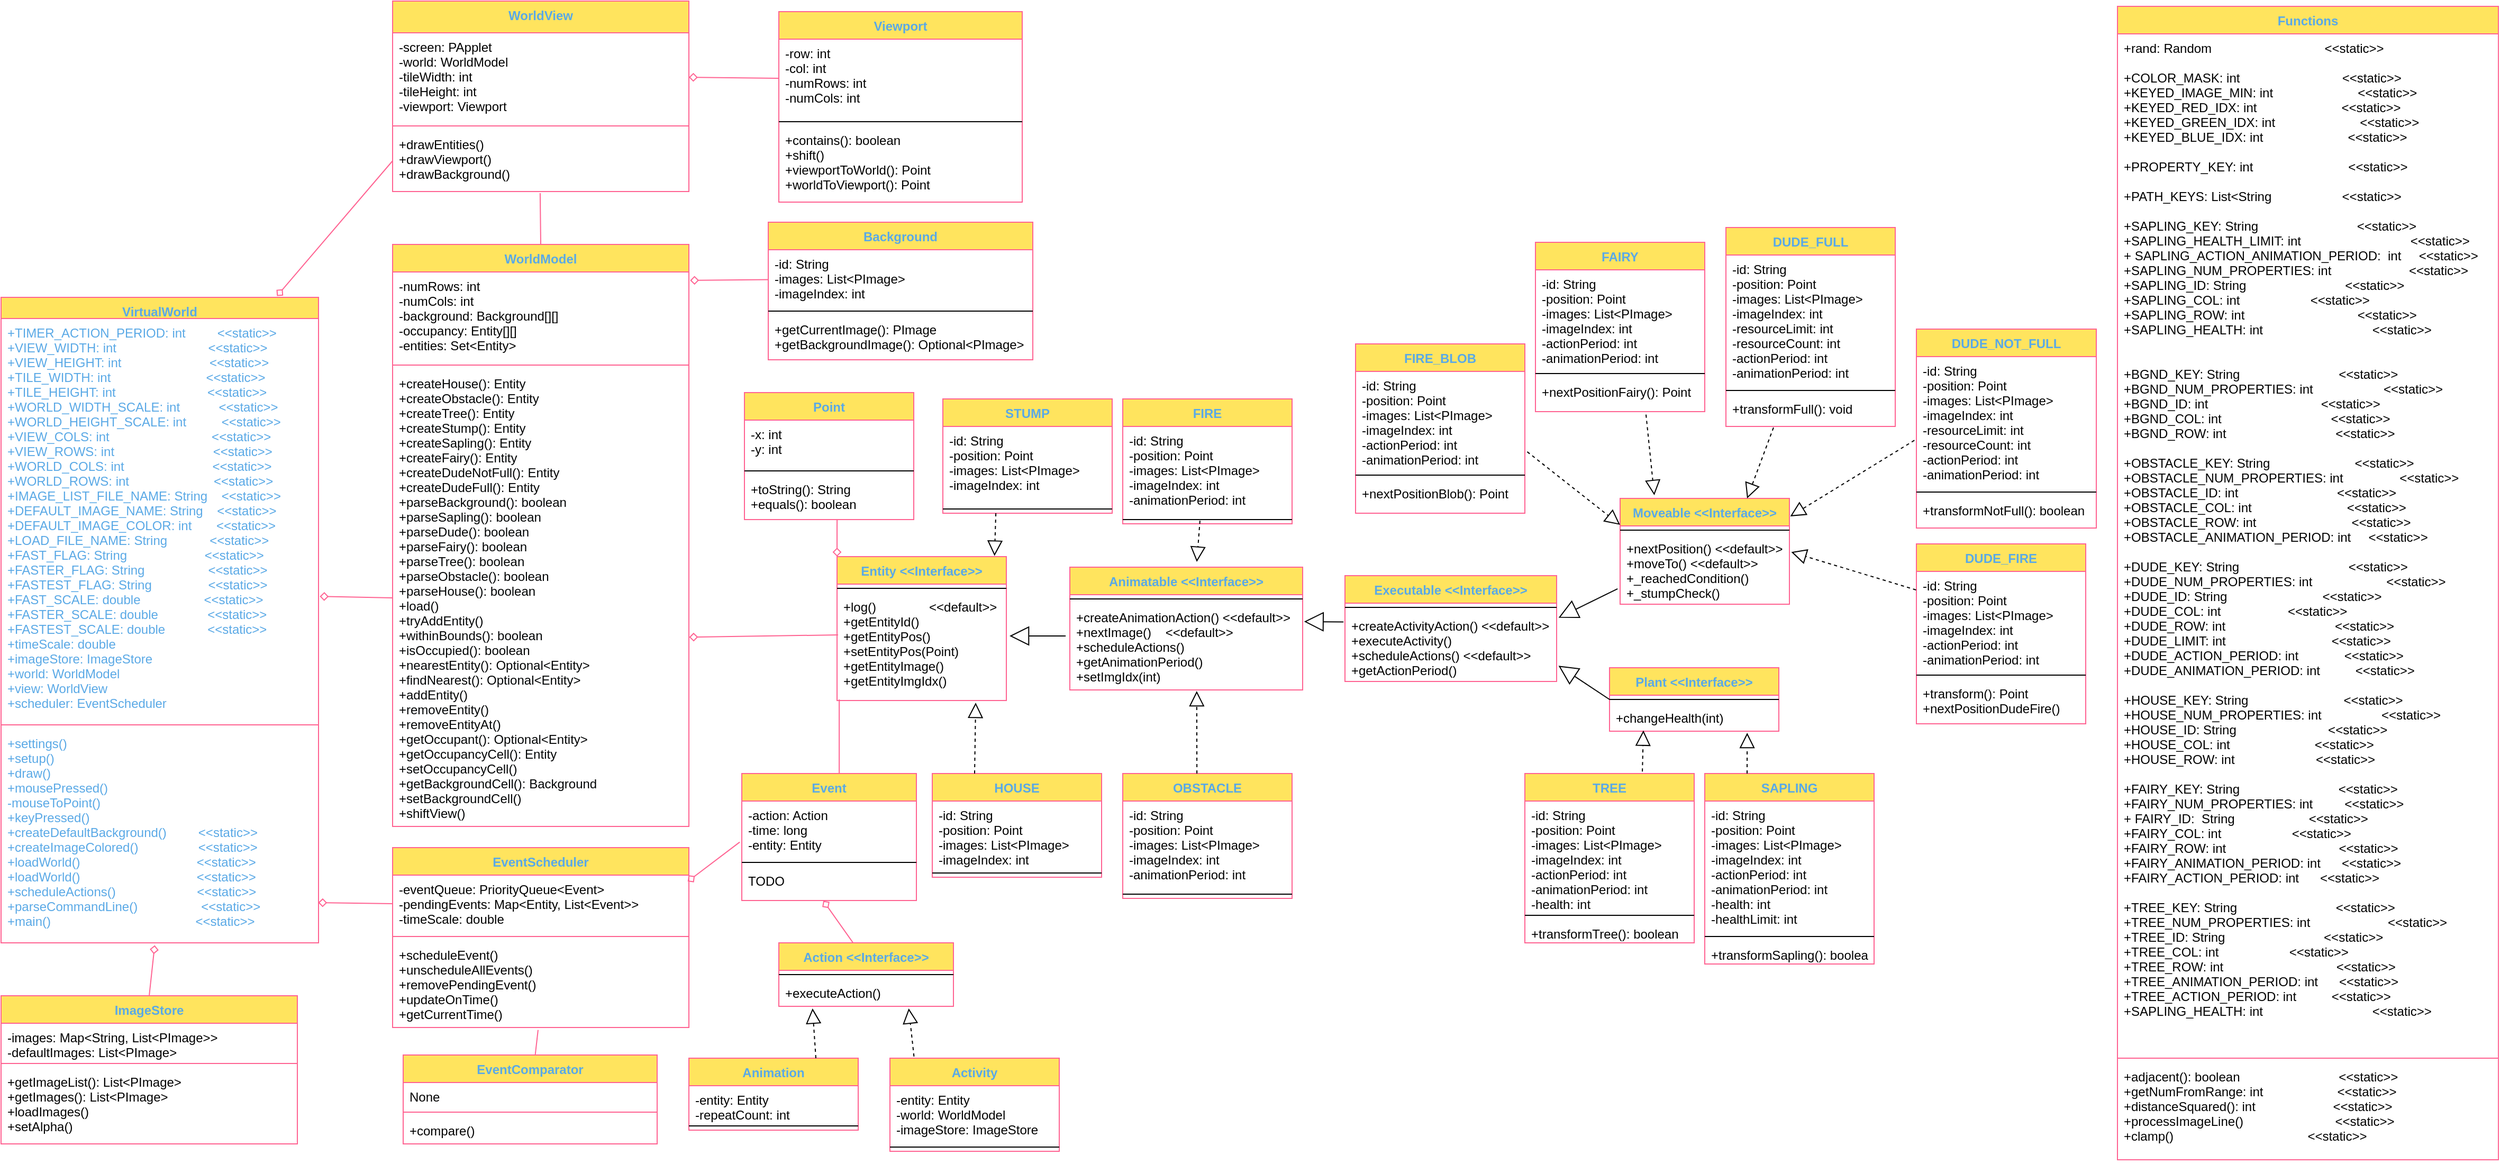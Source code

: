 <mxfile version="20.6.0" type="device"><diagram id="Yo6Zvny2ZRX3JAPKxXua" name="Page 2"><mxGraphModel dx="1494" dy="813" grid="1" gridSize="10" guides="1" tooltips="1" connect="1" arrows="1" fold="1" page="1" pageScale="1" pageWidth="850" pageHeight="1100" math="0" shadow="0"><root><mxCell id="0"/><mxCell id="1" parent="0"/><mxCell id="8I9pphBKhg92I5GMk5e_-31" value="" style="graphMlID=e0;endArrow=none;strokeColor=#FF6392;strokeWidth=1.0;startArrow=diamond;startFill=0;endFill=1;fontColor=#5AA9E6;entryX=0;entryY=0.5;entryDx=0;entryDy=0;exitX=1.004;exitY=0.691;exitDx=0;exitDy=0;exitPerimeter=0;" parent="1" source="8I9pphBKhg92I5GMk5e_-51" target="8I9pphBKhg92I5GMk5e_-57" edge="1"><mxGeometry relative="1" as="geometry"/></mxCell><mxCell id="8I9pphBKhg92I5GMk5e_-32" value="" style="graphMlID=e1;endArrow=none;strokeColor=#FF6392;strokeWidth=1.0;startArrow=diamond;startFill=0;endFill=1;exitX=0.869;exitY=-0.002;exitDx=0;exitDy=0;fontColor=#5AA9E6;entryX=0;entryY=0.5;entryDx=0;entryDy=0;exitPerimeter=0;" parent="1" source="8I9pphBKhg92I5GMk5e_-50" target="8I9pphBKhg92I5GMk5e_-63" edge="1"><mxGeometry relative="1" as="geometry"/></mxCell><mxCell id="8I9pphBKhg92I5GMk5e_-33" value="" style="graphMlID=e2;endArrow=none;strokeColor=#FF6392;strokeWidth=1.0;startArrow=diamond;startFill=0;endFill=1;fontColor=#5AA9E6;exitX=1;exitY=0.5;exitDx=0;exitDy=0;entryX=0;entryY=0.5;entryDx=0;entryDy=0;" parent="1" source="8I9pphBKhg92I5GMk5e_-61" target="8I9pphBKhg92I5GMk5e_-90" edge="1"><mxGeometry relative="1" as="geometry"><mxPoint x="648" y="240" as="sourcePoint"/><mxPoint x="800" y="440" as="targetPoint"/></mxGeometry></mxCell><mxCell id="8I9pphBKhg92I5GMk5e_-34" value="" style="graphMlID=e3;endArrow=none;strokeColor=#FF6392;strokeWidth=1.0;startArrow=diamond;startFill=0;endFill=1;fontColor=#5AA9E6;entryX=0;entryY=0.5;entryDx=0;entryDy=0;exitX=0.999;exitY=0.812;exitDx=0;exitDy=0;exitPerimeter=0;" parent="1" source="8I9pphBKhg92I5GMk5e_-53" target="8I9pphBKhg92I5GMk5e_-65" edge="1"><mxGeometry relative="1" as="geometry"><mxPoint x="840" y="580" as="targetPoint"/></mxGeometry></mxCell><mxCell id="8I9pphBKhg92I5GMk5e_-35" value="" style="graphMlID=e4;endArrow=none;strokeColor=#FF6392;strokeWidth=1.0;startArrow=diamond;startFill=0;endFill=1;exitX=0.484;exitY=1.011;exitDx=0;exitDy=0;exitPerimeter=0;fontColor=#5AA9E6;entryX=0.5;entryY=0;entryDx=0;entryDy=0;" parent="1" source="8I9pphBKhg92I5GMk5e_-53" target="8I9pphBKhg92I5GMk5e_-68" edge="1"><mxGeometry relative="1" as="geometry"/></mxCell><mxCell id="8I9pphBKhg92I5GMk5e_-36" value="" style="graphMlID=e5;endArrow=none;strokeColor=#FF6392;strokeWidth=1.0;startArrow=diamond;startFill=0;endFill=1;fontColor=#5AA9E6;exitX=1.004;exitY=0.095;exitDx=0;exitDy=0;exitPerimeter=0;" parent="1" source="8I9pphBKhg92I5GMk5e_-55" target="8I9pphBKhg92I5GMk5e_-82" edge="1"><mxGeometry relative="1" as="geometry"><mxPoint x="680" y="333" as="sourcePoint"/></mxGeometry></mxCell><mxCell id="8I9pphBKhg92I5GMk5e_-37" value="" style="graphMlID=e6;endArrow=none;strokeColor=#FF6392;strokeWidth=1.0;startArrow=diamond;startFill=0;endFill=1;fontColor=#5AA9E6;entryX=-0.012;entryY=0.719;entryDx=0;entryDy=0;entryPerimeter=0;exitX=0.996;exitY=0.111;exitDx=0;exitDy=0;exitPerimeter=0;" parent="1" source="8I9pphBKhg92I5GMk5e_-65" target="8I9pphBKhg92I5GMk5e_-97" edge="1"><mxGeometry relative="1" as="geometry"><mxPoint x="680" y="940" as="sourcePoint"/></mxGeometry></mxCell><mxCell id="8I9pphBKhg92I5GMk5e_-38" value="" style="graphMlID=e7;endArrow=none;strokeColor=#FF6392;strokeWidth=1.0;startArrow=none;startFill=1;endFill=1;fontColor=#5AA9E6;exitX=0.491;exitY=1.028;exitDx=0;exitDy=0;exitPerimeter=0;" parent="1" source="8I9pphBKhg92I5GMk5e_-67" target="8I9pphBKhg92I5GMk5e_-72" edge="1"><mxGeometry relative="1" as="geometry"/></mxCell><mxCell id="8I9pphBKhg92I5GMk5e_-39" value="" style="graphMlID=e8;endArrow=none;strokeColor=#FF6392;strokeWidth=1.0;startArrow=diamond;startFill=0;endFill=1;fontColor=#5AA9E6;entryX=0.006;entryY=0.392;entryDx=0;entryDy=0;entryPerimeter=0;exitX=1.001;exitY=0.586;exitDx=0;exitDy=0;exitPerimeter=0;" parent="1" source="8I9pphBKhg92I5GMk5e_-57" target="8I9pphBKhg92I5GMk5e_-88" edge="1"><mxGeometry relative="1" as="geometry"><mxPoint x="680" y="220" as="sourcePoint"/></mxGeometry></mxCell><mxCell id="8I9pphBKhg92I5GMk5e_-40" value="" style="graphMlID=e9;endArrow=none;strokeColor=#FF6392;strokeWidth=1.0;startArrow=diamond;startFill=0;endFill=1;fontColor=#5AA9E6;exitX=0;exitY=0;exitDx=0;exitDy=0;entryX=0.547;entryY=1;entryDx=0;entryDy=0;entryPerimeter=0;" parent="1" source="8I9pphBKhg92I5GMk5e_-85" target="8I9pphBKhg92I5GMk5e_-107" edge="1"><mxGeometry relative="1" as="geometry"><mxPoint x="800" y="520" as="sourcePoint"/></mxGeometry></mxCell><mxCell id="8I9pphBKhg92I5GMk5e_-42" value="" style="graphMlID=e11;endArrow=none;strokeColor=#FF6392;strokeWidth=1.0;startArrow=diamond;startFill=0;endFill=1;fontColor=#5AA9E6;entryX=0.424;entryY=-0.005;entryDx=0;entryDy=0;exitX=0.467;exitY=1.008;exitDx=0;exitDy=0;exitPerimeter=0;entryPerimeter=0;" parent="1" source="8I9pphBKhg92I5GMk5e_-99" target="8I9pphBKhg92I5GMk5e_-108" edge="1"><mxGeometry relative="1" as="geometry"><mxPoint x="1200" y="710" as="sourcePoint"/></mxGeometry></mxCell><mxCell id="8I9pphBKhg92I5GMk5e_-45" value="" style="graphMlID=e14;endArrow=none;strokeColor=#FF6392;strokeWidth=1.0;startArrow=none;startFill=1;endFill=1;fontColor=#5AA9E6;exitX=0.558;exitY=0.008;exitDx=0;exitDy=0;exitPerimeter=0;entryX=0.013;entryY=0.99;entryDx=0;entryDy=0;entryPerimeter=0;" parent="1" source="8I9pphBKhg92I5GMk5e_-96" target="8I9pphBKhg92I5GMk5e_-88" edge="1"><mxGeometry relative="1" as="geometry"><mxPoint x="857" y="690" as="targetPoint"/></mxGeometry></mxCell><mxCell id="8I9pphBKhg92I5GMk5e_-50" value="VirtualWorld" style="swimlane;fontStyle=1;align=center;verticalAlign=top;childLayout=stackLayout;horizontal=1;startSize=20;horizontalStack=0;resizeParent=1;resizeParentMax=0;resizeLast=0;collapsible=1;marginBottom=0;hachureGap=4;pointerEvents=0;fillColor=#FFE45E;strokeColor=#FF6392;fontColor=#5AA9E6;" parent="1" vertex="1"><mxGeometry x="30" y="280" width="300" height="610" as="geometry"/></mxCell><mxCell id="8I9pphBKhg92I5GMk5e_-51" value="+TIMER_ACTION_PERIOD: int         &lt;&lt;static&gt;&gt;&#10;+VIEW_WIDTH: int                          &lt;&lt;static&gt;&gt;&#10;+VIEW_HEIGHT: int                         &lt;&lt;static&gt;&gt;&#10;+TILE_WIDTH: int                           &lt;&lt;static&gt;&gt;&#10;+TILE_HEIGHT: int                          &lt;&lt;static&gt;&gt;&#10;+WORLD_WIDTH_SCALE: int           &lt;&lt;static&gt;&gt;&#10;+WORLD_HEIGHT_SCALE: int          &lt;&lt;static&gt;&gt;&#10;+VIEW_COLS: int                             &lt;&lt;static&gt;&gt;&#10;+VIEW_ROWS: int                            &lt;&lt;static&gt;&gt;&#10;+WORLD_COLS: int                         &lt;&lt;static&gt;&gt;&#10;+WORLD_ROWS: int                        &lt;&lt;static&gt;&gt;&#10;+IMAGE_LIST_FILE_NAME: String    &lt;&lt;static&gt;&gt;&#10;+DEFAULT_IMAGE_NAME: String    &lt;&lt;static&gt;&gt;&#10;+DEFAULT_IMAGE_COLOR: int       &lt;&lt;static&gt;&gt;&#10;+LOAD_FILE_NAME: String            &lt;&lt;static&gt;&gt;&#10;+FAST_FLAG: String                      &lt;&lt;static&gt;&gt;&#10;+FASTER_FLAG: String                  &lt;&lt;static&gt;&gt;&#10;+FASTEST_FLAG: String                &lt;&lt;static&gt;&gt;&#10;+FAST_SCALE: double                  &lt;&lt;static&gt;&gt;&#10;+FASTER_SCALE: double              &lt;&lt;static&gt;&gt;&#10;+FASTEST_SCALE: double            &lt;&lt;static&gt;&gt;&#10;+timeScale: double&#10;+imageStore: ImageStore&#10;+world: WorldModel&#10;+view: WorldView&#10;+scheduler: EventScheduler" style="text;strokeColor=none;fillColor=none;align=left;verticalAlign=top;spacingLeft=4;spacingRight=4;overflow=hidden;rotatable=0;points=[[0,0.5],[1,0.5]];portConstraint=eastwest;fontColor=#5AA9E6;" parent="8I9pphBKhg92I5GMk5e_-50" vertex="1"><mxGeometry y="20" width="300" height="380" as="geometry"/></mxCell><mxCell id="8I9pphBKhg92I5GMk5e_-52" value="" style="line;strokeWidth=1;fillColor=none;align=left;verticalAlign=middle;spacingTop=-1;spacingLeft=3;spacingRight=3;rotatable=0;labelPosition=right;points=[];portConstraint=eastwest;strokeColor=#FF6392;fontColor=#5AA9E6;" parent="8I9pphBKhg92I5GMk5e_-50" vertex="1"><mxGeometry y="400" width="300" height="8" as="geometry"/></mxCell><mxCell id="8I9pphBKhg92I5GMk5e_-53" value="+settings()&#10;+setup()&#10;+draw()&#10;+mousePressed()&#10;-mouseToPoint()&#10;+keyPressed()&#10;+createDefaultBackground()         &lt;&lt;static&gt;&gt;&#10;+createImageColored()                 &lt;&lt;static&gt;&gt;&#10;+loadWorld()                                 &lt;&lt;static&gt;&gt;&#10;+loadWorld()                                 &lt;&lt;static&gt;&gt;&#10;+scheduleActions()                       &lt;&lt;static&gt;&gt;&#10;+parseCommandLine()                  &lt;&lt;static&gt;&gt;&#10;+main()                                         &lt;&lt;static&gt;&gt;" style="text;strokeColor=none;fillColor=none;align=left;verticalAlign=top;spacingLeft=4;spacingRight=4;overflow=hidden;rotatable=0;points=[[0,0.5],[1,0.5]];portConstraint=eastwest;fontColor=#5AA9E6;" parent="8I9pphBKhg92I5GMk5e_-50" vertex="1"><mxGeometry y="408" width="300" height="202" as="geometry"/></mxCell><mxCell id="8I9pphBKhg92I5GMk5e_-54" value="WorldModel" style="swimlane;fontStyle=1;align=center;verticalAlign=top;childLayout=stackLayout;horizontal=1;startSize=26;horizontalStack=0;resizeParent=1;resizeParentMax=0;resizeLast=0;collapsible=1;marginBottom=0;hachureGap=4;pointerEvents=0;sketch=0;fontColor=#5AA9E6;strokeColor=#FF6392;fillColor=#FFE45E;" parent="1" vertex="1"><mxGeometry x="400" y="230" width="280" height="550" as="geometry"/></mxCell><mxCell id="8I9pphBKhg92I5GMk5e_-55" value="-numRows: int&#10;-numCols: int&#10;-background: Background[][]&#10;-occupancy: Entity[][]&#10;-entities: Set&lt;Entity&gt;&#10;    " style="text;strokeColor=none;fillColor=none;align=left;verticalAlign=top;spacingLeft=4;spacingRight=4;overflow=hidden;rotatable=0;points=[[0,0.5],[1,0.5]];portConstraint=eastwest;fontColor=#000000;" parent="8I9pphBKhg92I5GMk5e_-54" vertex="1"><mxGeometry y="26" width="280" height="84" as="geometry"/></mxCell><mxCell id="8I9pphBKhg92I5GMk5e_-56" value="" style="line;strokeWidth=1;fillColor=none;align=left;verticalAlign=middle;spacingTop=-1;spacingLeft=3;spacingRight=3;rotatable=0;labelPosition=right;points=[];portConstraint=eastwest;strokeColor=#FF6392;fontColor=#5AA9E6;" parent="8I9pphBKhg92I5GMk5e_-54" vertex="1"><mxGeometry y="110" width="280" height="8" as="geometry"/></mxCell><mxCell id="8I9pphBKhg92I5GMk5e_-57" value="+createHouse(): Entity             &#10;+createObstacle(): Entity                &#10;+createTree(): Entity          &#10;+createStump(): Entity            &#10;+createSapling(): Entity              &#10;+createFairy(): Entity                  &#10;+createDudeNotFull(): Entity                &#10;+createDudeFull(): Entity&#10;+parseBackground(): boolean            &#10;+parseSapling(): boolean          &#10;+parseDude(): boolean     &#10;+parseFairy(): boolean              &#10;+parseTree(): boolean                     &#10;+parseObstacle(): boolean            &#10;+parseHouse(): boolean &#10;+load()   &#10;+tryAddEntity()                 &#10;+withinBounds(): boolean              &#10;+isOccupied(): boolean&#10;+nearestEntity(): Optional&lt;Entity&gt;     &#10;+findNearest(): Optional&lt;Entity&gt;             &#10;+addEntity()     &#10;+removeEntity()                                                 &#10;+removeEntityAt()&#10;+getOccupant(): Optional&lt;Entity&gt;   &#10;+getOccupancyCell(): Entity      &#10;+setOccupancyCell()                       &#10;+getBackgroundCell(): Background      &#10;+setBackgroundCell() &#10;+shiftView()                                 &#10;                 &#10;&#10;" style="text;strokeColor=none;fillColor=none;align=left;verticalAlign=top;spacingLeft=4;spacingRight=4;overflow=hidden;rotatable=0;points=[[0,0.5],[1,0.5]];portConstraint=eastwest;fontColor=#020405;" parent="8I9pphBKhg92I5GMk5e_-54" vertex="1"><mxGeometry y="118" width="280" height="432" as="geometry"/></mxCell><mxCell id="8I9pphBKhg92I5GMk5e_-64" value="EventScheduler" style="swimlane;fontStyle=1;align=center;verticalAlign=top;childLayout=stackLayout;horizontal=1;startSize=26;horizontalStack=0;resizeParent=1;resizeParentMax=0;resizeLast=0;collapsible=1;marginBottom=0;hachureGap=4;pointerEvents=0;sketch=0;fontColor=#5AA9E6;strokeColor=#FF6392;fillColor=#FFE45E;" parent="1" vertex="1"><mxGeometry x="400" y="800" width="280" height="170" as="geometry"/></mxCell><mxCell id="8I9pphBKhg92I5GMk5e_-65" value="-eventQueue: PriorityQueue&lt;Event&gt;&#10;-pendingEvents: Map&lt;Entity, List&lt;Event&gt;&gt;&#10;-timeScale: double&#10;&#10;" style="text;strokeColor=none;fillColor=none;align=left;verticalAlign=top;spacingLeft=4;spacingRight=4;overflow=hidden;rotatable=0;points=[[0,0.5],[1,0.5]];portConstraint=eastwest;fontColor=#000000;" parent="8I9pphBKhg92I5GMk5e_-64" vertex="1"><mxGeometry y="26" width="280" height="54" as="geometry"/></mxCell><mxCell id="8I9pphBKhg92I5GMk5e_-66" value="" style="line;strokeWidth=1;fillColor=none;align=left;verticalAlign=middle;spacingTop=-1;spacingLeft=3;spacingRight=3;rotatable=0;labelPosition=right;points=[];portConstraint=eastwest;strokeColor=#FF6392;fontColor=#5AA9E6;" parent="8I9pphBKhg92I5GMk5e_-64" vertex="1"><mxGeometry y="80" width="280" height="8" as="geometry"/></mxCell><mxCell id="8I9pphBKhg92I5GMk5e_-67" value="+scheduleEvent()  &#10;+unscheduleAllEvents()                   &#10;+removePendingEvent()          &#10;+updateOnTime() &#10;+getCurrentTime()" style="text;strokeColor=none;fillColor=none;align=left;verticalAlign=top;spacingLeft=4;spacingRight=4;overflow=hidden;rotatable=0;points=[[0,0.5],[1,0.5]];portConstraint=eastwest;fontColor=#000000;" parent="8I9pphBKhg92I5GMk5e_-64" vertex="1"><mxGeometry y="88" width="280" height="82" as="geometry"/></mxCell><mxCell id="8I9pphBKhg92I5GMk5e_-68" value="ImageStore" style="swimlane;fontStyle=1;align=center;verticalAlign=top;childLayout=stackLayout;horizontal=1;startSize=26;horizontalStack=0;resizeParent=1;resizeParentMax=0;resizeLast=0;collapsible=1;marginBottom=0;hachureGap=4;pointerEvents=0;sketch=0;fontColor=#5AA9E6;strokeColor=#FF6392;fillColor=#FFE45E;" parent="1" vertex="1"><mxGeometry x="30" y="940" width="280" height="140" as="geometry"/></mxCell><mxCell id="8I9pphBKhg92I5GMk5e_-69" value="-images: Map&lt;String, List&lt;PImage&gt;&gt;&#10;-defaultImages: List&lt;PImage&gt;&#10;      " style="text;strokeColor=none;fillColor=none;align=left;verticalAlign=top;spacingLeft=4;spacingRight=4;overflow=hidden;rotatable=0;points=[[0,0.5],[1,0.5]];portConstraint=eastwest;fontColor=#000000;" parent="8I9pphBKhg92I5GMk5e_-68" vertex="1"><mxGeometry y="26" width="280" height="34" as="geometry"/></mxCell><mxCell id="8I9pphBKhg92I5GMk5e_-70" value="" style="line;strokeWidth=1;fillColor=none;align=left;verticalAlign=middle;spacingTop=-1;spacingLeft=3;spacingRight=3;rotatable=0;labelPosition=right;points=[];portConstraint=eastwest;strokeColor=#FF6392;fontColor=#5AA9E6;" parent="8I9pphBKhg92I5GMk5e_-68" vertex="1"><mxGeometry y="60" width="280" height="8" as="geometry"/></mxCell><mxCell id="8I9pphBKhg92I5GMk5e_-71" value="+getImageList(): List&lt;PImage&gt;  &#10;+getImages(): List&lt;PImage&gt;&#10;+loadImages() &#10;+setAlpha()   " style="text;strokeColor=none;fillColor=none;align=left;verticalAlign=top;spacingLeft=4;spacingRight=4;overflow=hidden;rotatable=0;points=[[0,0.5],[1,0.5]];portConstraint=eastwest;fontColor=#000000;" parent="8I9pphBKhg92I5GMk5e_-68" vertex="1"><mxGeometry y="68" width="280" height="72" as="geometry"/></mxCell><mxCell id="8I9pphBKhg92I5GMk5e_-72" value="EventComparator" style="swimlane;fontStyle=1;align=center;verticalAlign=top;childLayout=stackLayout;horizontal=1;startSize=26;horizontalStack=0;resizeParent=1;resizeParentMax=0;resizeLast=0;collapsible=1;marginBottom=0;hachureGap=4;pointerEvents=0;sketch=0;fontColor=#5AA9E6;strokeColor=#FF6392;fillColor=#FFE45E;" parent="1" vertex="1"><mxGeometry x="410" y="996" width="240" height="84" as="geometry"/></mxCell><mxCell id="8I9pphBKhg92I5GMk5e_-73" value="None" style="text;strokeColor=none;fillColor=none;align=left;verticalAlign=top;spacingLeft=4;spacingRight=4;overflow=hidden;rotatable=0;points=[[0,0.5],[1,0.5]];portConstraint=eastwest;fontColor=#000000;" parent="8I9pphBKhg92I5GMk5e_-72" vertex="1"><mxGeometry y="26" width="240" height="24" as="geometry"/></mxCell><mxCell id="8I9pphBKhg92I5GMk5e_-74" value="" style="line;strokeWidth=1;fillColor=none;align=left;verticalAlign=middle;spacingTop=-1;spacingLeft=3;spacingRight=3;rotatable=0;labelPosition=right;points=[];portConstraint=eastwest;strokeColor=#FF6392;fontColor=#5AA9E6;" parent="8I9pphBKhg92I5GMk5e_-72" vertex="1"><mxGeometry y="50" width="240" height="8" as="geometry"/></mxCell><mxCell id="8I9pphBKhg92I5GMk5e_-75" value="+compare()" style="text;strokeColor=none;fillColor=none;align=left;verticalAlign=top;spacingLeft=4;spacingRight=4;overflow=hidden;rotatable=0;points=[[0,0.5],[1,0.5]];portConstraint=eastwest;fontColor=#000000;" parent="8I9pphBKhg92I5GMk5e_-72" vertex="1"><mxGeometry y="58" width="240" height="26" as="geometry"/></mxCell><mxCell id="8I9pphBKhg92I5GMk5e_-77" value="Functions" style="swimlane;fontStyle=1;align=center;verticalAlign=top;childLayout=stackLayout;horizontal=1;startSize=26;horizontalStack=0;resizeParent=1;resizeParentMax=0;resizeLast=0;collapsible=1;marginBottom=0;hachureGap=4;pointerEvents=0;sketch=0;fontColor=#5AA9E6;strokeColor=#FF6392;fillColor=#FFE45E;" parent="1" vertex="1"><mxGeometry x="2030" y="5" width="360" height="1090" as="geometry"/></mxCell><mxCell id="8I9pphBKhg92I5GMk5e_-78" value="+rand: Random                                &lt;&lt;static&gt;&gt;&#10;&#10;+COLOR_MASK: int                             &lt;&lt;static&gt;&gt;&#10;+KEYED_IMAGE_MIN: int                        &lt;&lt;static&gt;&gt;&#10;+KEYED_RED_IDX: int                        &lt;&lt;static&gt;&gt;&#10;+KEYED_GREEN_IDX: int                        &lt;&lt;static&gt;&gt;&#10;+KEYED_BLUE_IDX: int                        &lt;&lt;static&gt;&gt;&#10;&#10;+PROPERTY_KEY: int                           &lt;&lt;static&gt;&gt;&#10;&#10;+PATH_KEYS: List&lt;String                    &lt;&lt;static&gt;&gt;&#10;&#10;+SAPLING_KEY: String                            &lt;&lt;static&gt;&gt;&#10;+SAPLING_HEALTH_LIMIT: int                               &lt;&lt;static&gt;&gt;&#10;+ SAPLING_ACTION_ANIMATION_PERIOD:  int     &lt;&lt;static&gt;&gt;&#10;+SAPLING_NUM_PROPERTIES: int                      &lt;&lt;static&gt;&gt;&#10;+SAPLING_ID: String                            &lt;&lt;static&gt;&gt;&#10;+SAPLING_COL: int                    &lt;&lt;static&gt;&gt;&#10;+SAPLING_ROW: int                                &lt;&lt;static&gt;&gt;&#10;+SAPLING_HEALTH: int                               &lt;&lt;static&gt;&gt;&#10;&#10;&#10;+BGND_KEY: String                            &lt;&lt;static&gt;&gt;&#10;+BGND_NUM_PROPERTIES: int                    &lt;&lt;static&gt;&gt;&#10;+BGND_ID: int                                &lt;&lt;static&gt;&gt;&#10;+BGND_COL: int                               &lt;&lt;static&gt;&gt;&#10;+BGND_ROW: int                               &lt;&lt;static&gt;&gt;&#10;&#10;+OBSTACLE_KEY: String                        &lt;&lt;static&gt;&gt;&#10;+OBSTACLE_NUM_PROPERTIES: int                &lt;&lt;static&gt;&gt;&#10;+OBSTACLE_ID: int                            &lt;&lt;static&gt;&gt;&#10;+OBSTACLE_COL: int                           &lt;&lt;static&gt;&gt;&#10;+OBSTACLE_ROW: int                           &lt;&lt;static&gt;&gt;&#10;+OBSTACLE_ANIMATION_PERIOD: int     &lt;&lt;static&gt;&gt;&#10;&#10;+DUDE_KEY: String                               &lt;&lt;static&gt;&gt;&#10;+DUDE_NUM_PROPERTIES: int                     &lt;&lt;static&gt;&gt;&#10;+DUDE_ID: String                           &lt;&lt;static&gt;&gt;&#10;+DUDE_COL: int                   &lt;&lt;static&gt;&gt;&#10;+DUDE_ROW: int                               &lt;&lt;static&gt;&gt;&#10;+DUDE_LIMIT: int                              &lt;&lt;static&gt;&gt;&#10;+DUDE_ACTION_PERIOD: int             &lt;&lt;static&gt;&gt;&#10;+DUDE_ANIMATION_PERIOD: int          &lt;&lt;static&gt;&gt;&#10;&#10;+HOUSE_KEY: String                           &lt;&lt;static&gt;&gt;&#10;+HOUSE_NUM_PROPERTIES: int                 &lt;&lt;static&gt;&gt;&#10;+HOUSE_ID: String                          &lt;&lt;static&gt;&gt;&#10;+HOUSE_COL: int                        &lt;&lt;static&gt;&gt;&#10;+HOUSE_ROW: int                       &lt;&lt;static&gt;&gt;&#10;&#10;+FAIRY_KEY: String                            &lt;&lt;static&gt;&gt;&#10;+FAIRY_NUM_PROPERTIES: int         &lt;&lt;static&gt;&gt;&#10;+ FAIRY_ID:  String                     &lt;&lt;static&gt;&gt;&#10;+FAIRY_COL: int                    &lt;&lt;static&gt;&gt;&#10;+FAIRY_ROW: int                                &lt;&lt;static&gt;&gt;&#10;+FAIRY_ANIMATION_PERIOD: int      &lt;&lt;static&gt;&gt;&#10;+FAIRY_ACTION_PERIOD: int      &lt;&lt;static&gt;&gt;&#10;&#10;+TREE_KEY: String                            &lt;&lt;static&gt;&gt;&#10;+TREE_NUM_PROPERTIES: int                      &lt;&lt;static&gt;&gt;&#10;+TREE_ID: String                            &lt;&lt;static&gt;&gt;&#10;+TREE_COL: int                    &lt;&lt;static&gt;&gt;&#10;+TREE_ROW: int                                &lt;&lt;static&gt;&gt;&#10;+TREE_ANIMATION_PERIOD: int      &lt;&lt;static&gt;&gt;&#10;+TREE_ACTION_PERIOD: int          &lt;&lt;static&gt;&gt;&#10;+SAPLING_HEALTH: int                               &lt;&lt;static&gt;&gt;&#10;" style="text;strokeColor=none;fillColor=none;align=left;verticalAlign=top;spacingLeft=4;spacingRight=4;overflow=hidden;rotatable=0;points=[[0,0.5],[1,0.5]];portConstraint=eastwest;fontColor=#000000;" parent="8I9pphBKhg92I5GMk5e_-77" vertex="1"><mxGeometry y="26" width="360" height="964" as="geometry"/></mxCell><mxCell id="8I9pphBKhg92I5GMk5e_-79" value="" style="line;strokeWidth=1;fillColor=none;align=left;verticalAlign=middle;spacingTop=-1;spacingLeft=3;spacingRight=3;rotatable=0;labelPosition=right;points=[];portConstraint=eastwest;strokeColor=#FF6392;fontColor=#5AA9E6;" parent="8I9pphBKhg92I5GMk5e_-77" vertex="1"><mxGeometry y="990" width="360" height="8" as="geometry"/></mxCell><mxCell id="8I9pphBKhg92I5GMk5e_-80" value="+adjacent(): boolean                            &lt;&lt;static&gt;&gt;&#10;+getNumFromRange: int                     &lt;&lt;static&gt;&gt;&#10;+distanceSquared(): int                      &lt;&lt;static&gt;&gt;                                   &#10;+processImageLine()                          &lt;&lt;static&gt;&gt;                                                                                                                                           &#10;+clamp()                                      &lt;&lt;static&gt;&gt;&#10;                          &#10;                    " style="text;strokeColor=none;fillColor=none;align=left;verticalAlign=top;spacingLeft=4;spacingRight=4;overflow=hidden;rotatable=0;points=[[0,0.5],[1,0.5]];portConstraint=eastwest;fontColor=#000000;" parent="8I9pphBKhg92I5GMk5e_-77" vertex="1"><mxGeometry y="998" width="360" height="92" as="geometry"/></mxCell><mxCell id="8I9pphBKhg92I5GMk5e_-81" value="Background" style="swimlane;fontStyle=1;align=center;verticalAlign=top;childLayout=stackLayout;horizontal=1;startSize=26;horizontalStack=0;resizeParent=1;resizeParentMax=0;resizeLast=0;collapsible=1;marginBottom=0;hachureGap=4;pointerEvents=0;sketch=0;fontColor=#5AA9E6;strokeColor=#FF6392;fillColor=#FFE45E;" parent="1" vertex="1"><mxGeometry x="755" y="209" width="250" height="130" as="geometry"/></mxCell><mxCell id="8I9pphBKhg92I5GMk5e_-82" value="-id: String&#10;-images: List&lt;PImage&gt;&#10;-imageIndex: int" style="text;strokeColor=none;fillColor=none;align=left;verticalAlign=top;spacingLeft=4;spacingRight=4;overflow=hidden;rotatable=0;points=[[0,0.5],[1,0.5]];portConstraint=eastwest;" parent="8I9pphBKhg92I5GMk5e_-81" vertex="1"><mxGeometry y="26" width="250" height="54" as="geometry"/></mxCell><mxCell id="8I9pphBKhg92I5GMk5e_-83" value="" style="line;strokeWidth=1;fillColor=none;align=left;verticalAlign=middle;spacingTop=-1;spacingLeft=3;spacingRight=3;rotatable=0;labelPosition=right;points=[];portConstraint=eastwest;" parent="8I9pphBKhg92I5GMk5e_-81" vertex="1"><mxGeometry y="80" width="250" height="8" as="geometry"/></mxCell><mxCell id="8I9pphBKhg92I5GMk5e_-84" value="+getCurrentImage(): PImage&#10;+getBackgroundImage(): Optional&lt;PImage&gt;     " style="text;strokeColor=none;fillColor=none;align=left;verticalAlign=top;spacingLeft=4;spacingRight=4;overflow=hidden;rotatable=0;points=[[0,0.5],[1,0.5]];portConstraint=eastwest;" parent="8I9pphBKhg92I5GMk5e_-81" vertex="1"><mxGeometry y="88" width="250" height="42" as="geometry"/></mxCell><mxCell id="8I9pphBKhg92I5GMk5e_-85" value="Entity &lt;&lt;Interface&gt;&gt;" style="swimlane;fontStyle=1;align=center;verticalAlign=top;childLayout=stackLayout;horizontal=1;startSize=26;horizontalStack=0;resizeParent=1;resizeParentMax=0;resizeLast=0;collapsible=1;marginBottom=0;hachureGap=4;pointerEvents=0;sketch=0;fontColor=#5AA9E6;strokeColor=#FF6392;fillColor=#FFE45E;" parent="1" vertex="1"><mxGeometry x="820" y="525" width="160" height="136" as="geometry"/></mxCell><mxCell id="8I9pphBKhg92I5GMk5e_-87" value="" style="line;strokeWidth=1;fillColor=none;align=left;verticalAlign=middle;spacingTop=-1;spacingLeft=3;spacingRight=3;rotatable=0;labelPosition=right;points=[];portConstraint=eastwest;" parent="8I9pphBKhg92I5GMk5e_-85" vertex="1"><mxGeometry y="26" width="160" height="8" as="geometry"/></mxCell><mxCell id="8I9pphBKhg92I5GMk5e_-88" value="+log()               &lt;&lt;default&gt;&gt;&#10;+getEntityId()&#10;+getEntityPos()&#10;+setEntityPos(Point)&#10;+getEntityImage()&#10;+getEntityImgIdx()&#10;&#10;" style="text;strokeColor=none;fillColor=none;align=left;verticalAlign=top;spacingLeft=4;spacingRight=4;overflow=hidden;rotatable=0;points=[[0,0.5],[1,0.5]];portConstraint=eastwest;" parent="8I9pphBKhg92I5GMk5e_-85" vertex="1"><mxGeometry y="34" width="160" height="102" as="geometry"/></mxCell><mxCell id="8I9pphBKhg92I5GMk5e_-89" value="Viewport" style="swimlane;fontStyle=1;align=center;verticalAlign=top;childLayout=stackLayout;horizontal=1;startSize=26;horizontalStack=0;resizeParent=1;resizeParentMax=0;resizeLast=0;collapsible=1;marginBottom=0;hachureGap=4;pointerEvents=0;sketch=0;fontColor=#5AA9E6;strokeColor=#FF6392;fillColor=#FFE45E;" parent="1" vertex="1"><mxGeometry x="765" y="10" width="230" height="180" as="geometry"/></mxCell><mxCell id="8I9pphBKhg92I5GMk5e_-90" value="-row: int&#10;-col: int&#10;-numRows: int&#10;-numCols: int       " style="text;strokeColor=none;fillColor=none;align=left;verticalAlign=top;spacingLeft=4;spacingRight=4;overflow=hidden;rotatable=0;points=[[0,0.5],[1,0.5]];portConstraint=eastwest;" parent="8I9pphBKhg92I5GMk5e_-89" vertex="1"><mxGeometry y="26" width="230" height="74" as="geometry"/></mxCell><mxCell id="8I9pphBKhg92I5GMk5e_-91" value="" style="line;strokeWidth=1;fillColor=none;align=left;verticalAlign=middle;spacingTop=-1;spacingLeft=3;spacingRight=3;rotatable=0;labelPosition=right;points=[];portConstraint=eastwest;" parent="8I9pphBKhg92I5GMk5e_-89" vertex="1"><mxGeometry y="100" width="230" height="8" as="geometry"/></mxCell><mxCell id="8I9pphBKhg92I5GMk5e_-92" value="+contains(): boolean   &#10;+shift()&#10;+viewportToWorld(): Point  &#10;+worldToViewport(): Point " style="text;strokeColor=none;fillColor=none;align=left;verticalAlign=top;spacingLeft=4;spacingRight=4;overflow=hidden;rotatable=0;points=[[0,0.5],[1,0.5]];portConstraint=eastwest;" parent="8I9pphBKhg92I5GMk5e_-89" vertex="1"><mxGeometry y="108" width="230" height="72" as="geometry"/></mxCell><mxCell id="8I9pphBKhg92I5GMk5e_-96" value="Event" style="swimlane;fontStyle=1;align=center;verticalAlign=top;childLayout=stackLayout;horizontal=1;startSize=26;horizontalStack=0;resizeParent=1;resizeParentMax=0;resizeLast=0;collapsible=1;marginBottom=0;hachureGap=4;pointerEvents=0;sketch=0;fontColor=#5AA9E6;strokeColor=#FF6392;fillColor=#FFE45E;" parent="1" vertex="1"><mxGeometry x="730" y="730" width="165" height="120" as="geometry"/></mxCell><mxCell id="8I9pphBKhg92I5GMk5e_-97" value="-action: Action&#10;-time: long&#10;-entity: Entity" style="text;strokeColor=none;fillColor=none;align=left;verticalAlign=top;spacingLeft=4;spacingRight=4;overflow=hidden;rotatable=0;points=[[0,0.5],[1,0.5]];portConstraint=eastwest;" parent="8I9pphBKhg92I5GMk5e_-96" vertex="1"><mxGeometry y="26" width="165" height="54" as="geometry"/></mxCell><mxCell id="8I9pphBKhg92I5GMk5e_-98" value="" style="line;strokeWidth=1;fillColor=none;align=left;verticalAlign=middle;spacingTop=-1;spacingLeft=3;spacingRight=3;rotatable=0;labelPosition=right;points=[];portConstraint=eastwest;" parent="8I9pphBKhg92I5GMk5e_-96" vertex="1"><mxGeometry y="80" width="165" height="8" as="geometry"/></mxCell><mxCell id="8I9pphBKhg92I5GMk5e_-99" value="TODO" style="text;strokeColor=none;fillColor=none;align=left;verticalAlign=top;spacingLeft=4;spacingRight=4;overflow=hidden;rotatable=0;points=[[0,0.5],[1,0.5]];portConstraint=eastwest;" parent="8I9pphBKhg92I5GMk5e_-96" vertex="1"><mxGeometry y="88" width="165" height="32" as="geometry"/></mxCell><mxCell id="8I9pphBKhg92I5GMk5e_-104" value="Point" style="swimlane;fontStyle=1;align=center;verticalAlign=top;childLayout=stackLayout;horizontal=1;startSize=26;horizontalStack=0;resizeParent=1;resizeParentMax=0;resizeLast=0;collapsible=1;marginBottom=0;hachureGap=4;pointerEvents=0;sketch=0;fontColor=#5AA9E6;strokeColor=#FF6392;fillColor=#FFE45E;" parent="1" vertex="1"><mxGeometry x="732.5" y="370" width="160" height="120" as="geometry"/></mxCell><mxCell id="8I9pphBKhg92I5GMk5e_-105" value="-x: int&#10;-y: int" style="text;strokeColor=none;fillColor=none;align=left;verticalAlign=top;spacingLeft=4;spacingRight=4;overflow=hidden;rotatable=0;points=[[0,0.5],[1,0.5]];portConstraint=eastwest;" parent="8I9pphBKhg92I5GMk5e_-104" vertex="1"><mxGeometry y="26" width="160" height="44" as="geometry"/></mxCell><mxCell id="8I9pphBKhg92I5GMk5e_-106" value="" style="line;strokeWidth=1;fillColor=none;align=left;verticalAlign=middle;spacingTop=-1;spacingLeft=3;spacingRight=3;rotatable=0;labelPosition=right;points=[];portConstraint=eastwest;" parent="8I9pphBKhg92I5GMk5e_-104" vertex="1"><mxGeometry y="70" width="160" height="8" as="geometry"/></mxCell><mxCell id="8I9pphBKhg92I5GMk5e_-107" value="+toString(): String&#10;+equals(): boolean" style="text;strokeColor=none;fillColor=none;align=left;verticalAlign=top;spacingLeft=4;spacingRight=4;overflow=hidden;rotatable=0;points=[[0,0.5],[1,0.5]];portConstraint=eastwest;" parent="8I9pphBKhg92I5GMk5e_-104" vertex="1"><mxGeometry y="78" width="160" height="42" as="geometry"/></mxCell><mxCell id="8I9pphBKhg92I5GMk5e_-108" value="Action &lt;&lt;Interface&gt;&gt;" style="swimlane;fontStyle=1;align=center;verticalAlign=top;childLayout=stackLayout;horizontal=1;startSize=26;horizontalStack=0;resizeParent=1;resizeParentMax=0;resizeLast=0;collapsible=1;marginBottom=0;hachureGap=4;pointerEvents=0;sketch=0;fontColor=#5AA9E6;strokeColor=#FF6392;fillColor=#FFE45E;" parent="1" vertex="1"><mxGeometry x="765" y="890" width="165" height="60" as="geometry"/></mxCell><mxCell id="8I9pphBKhg92I5GMk5e_-110" value="" style="line;strokeWidth=1;fillColor=none;align=left;verticalAlign=middle;spacingTop=-1;spacingLeft=3;spacingRight=3;rotatable=0;labelPosition=right;points=[];portConstraint=eastwest;" parent="8I9pphBKhg92I5GMk5e_-108" vertex="1"><mxGeometry y="26" width="165" height="8" as="geometry"/></mxCell><mxCell id="8I9pphBKhg92I5GMk5e_-111" value="+executeAction()" style="text;strokeColor=none;fillColor=none;align=left;verticalAlign=top;spacingLeft=4;spacingRight=4;overflow=hidden;rotatable=0;points=[[0,0.5],[1,0.5]];portConstraint=eastwest;" parent="8I9pphBKhg92I5GMk5e_-108" vertex="1"><mxGeometry y="34" width="165" height="26" as="geometry"/></mxCell><mxCell id="8I9pphBKhg92I5GMk5e_-60" value="WorldView" style="swimlane;fontStyle=1;align=center;verticalAlign=top;childLayout=stackLayout;horizontal=1;startSize=30;horizontalStack=0;resizeParent=1;resizeParentMax=0;resizeLast=0;collapsible=1;marginBottom=0;hachureGap=4;pointerEvents=0;sketch=0;fontColor=#5AA9E6;strokeColor=#FF6392;fillColor=#FFE45E;" parent="1" vertex="1"><mxGeometry x="400" width="280" height="180" as="geometry"><mxRectangle x="520" y="280" width="280" height="30" as="alternateBounds"/></mxGeometry></mxCell><mxCell id="8I9pphBKhg92I5GMk5e_-61" value="-screen: PApplet&#10;-world: WorldModel&#10;-tileWidth: int&#10;-tileHeight: int&#10;-viewport: Viewport" style="text;strokeColor=none;fillColor=none;align=left;verticalAlign=top;spacingLeft=4;spacingRight=4;overflow=hidden;rotatable=0;points=[[0,0.5],[1,0.5]];portConstraint=eastwest;fontColor=#000000;" parent="8I9pphBKhg92I5GMk5e_-60" vertex="1"><mxGeometry y="30" width="280" height="84" as="geometry"/></mxCell><mxCell id="8I9pphBKhg92I5GMk5e_-62" value="" style="line;strokeWidth=1;fillColor=none;align=left;verticalAlign=middle;spacingTop=-1;spacingLeft=3;spacingRight=3;rotatable=0;labelPosition=right;points=[];portConstraint=eastwest;strokeColor=#FF6392;fontColor=#5AA9E6;" parent="8I9pphBKhg92I5GMk5e_-60" vertex="1"><mxGeometry y="114" width="280" height="8" as="geometry"/></mxCell><mxCell id="8I9pphBKhg92I5GMk5e_-63" value="+drawEntities()                            &#10;+drawViewport() &#10;+drawBackground()" style="text;strokeColor=none;fillColor=none;align=left;verticalAlign=top;spacingLeft=4;spacingRight=4;overflow=hidden;rotatable=0;points=[[0,0.5],[1,0.5]];portConstraint=eastwest;fontColor=#000000;" parent="8I9pphBKhg92I5GMk5e_-60" vertex="1"><mxGeometry y="122" width="280" height="58" as="geometry"/></mxCell><mxCell id="8I9pphBKhg92I5GMk5e_-44" value="" style="graphMlID=e13;endArrow=none;strokeColor=#FF6392;strokeWidth=1.0;startArrow=none;startFill=1;endFill=1;fontColor=#5AA9E6;entryX=0.5;entryY=0;entryDx=0;entryDy=0;exitX=0.498;exitY=1.026;exitDx=0;exitDy=0;exitPerimeter=0;" parent="1" source="8I9pphBKhg92I5GMk5e_-63" target="8I9pphBKhg92I5GMk5e_-54" edge="1"><mxGeometry relative="1" as="geometry"><mxPoint x="541" y="150" as="sourcePoint"/><mxPoint x="720" y="260" as="targetPoint"/></mxGeometry></mxCell><mxCell id="xENUUcpIruqYGDXywyTR-1" value="Activity" style="swimlane;fontStyle=1;align=center;verticalAlign=top;childLayout=stackLayout;horizontal=1;startSize=26;horizontalStack=0;resizeParent=1;resizeParentMax=0;resizeLast=0;collapsible=1;marginBottom=0;hachureGap=4;pointerEvents=0;sketch=0;fontColor=#5AA9E6;strokeColor=#FF6392;fillColor=#FFE45E;" parent="1" vertex="1"><mxGeometry x="870" y="999" width="160" height="88" as="geometry"/></mxCell><mxCell id="xENUUcpIruqYGDXywyTR-2" value="-entity: Entity&#10;-world: WorldModel&#10;-imageStore: ImageStore" style="text;strokeColor=none;fillColor=none;align=left;verticalAlign=top;spacingLeft=4;spacingRight=4;overflow=hidden;rotatable=0;points=[[0,0.5],[1,0.5]];portConstraint=eastwest;" parent="xENUUcpIruqYGDXywyTR-1" vertex="1"><mxGeometry y="26" width="160" height="54" as="geometry"/></mxCell><mxCell id="xENUUcpIruqYGDXywyTR-3" value="" style="line;strokeWidth=1;fillColor=none;align=left;verticalAlign=middle;spacingTop=-1;spacingLeft=3;spacingRight=3;rotatable=0;labelPosition=right;points=[];portConstraint=eastwest;" parent="xENUUcpIruqYGDXywyTR-1" vertex="1"><mxGeometry y="80" width="160" height="8" as="geometry"/></mxCell><mxCell id="xENUUcpIruqYGDXywyTR-5" value="Animation" style="swimlane;fontStyle=1;align=center;verticalAlign=top;childLayout=stackLayout;horizontal=1;startSize=26;horizontalStack=0;resizeParent=1;resizeParentMax=0;resizeLast=0;collapsible=1;marginBottom=0;hachureGap=4;pointerEvents=0;sketch=0;fontColor=#5AA9E6;strokeColor=#FF6392;fillColor=#FFE45E;" parent="1" vertex="1"><mxGeometry x="680" y="999" width="160" height="68" as="geometry"/></mxCell><mxCell id="xENUUcpIruqYGDXywyTR-6" value="-entity: Entity&#10;-repeatCount: int&#10;      " style="text;strokeColor=none;fillColor=none;align=left;verticalAlign=top;spacingLeft=4;spacingRight=4;overflow=hidden;rotatable=0;points=[[0,0.5],[1,0.5]];portConstraint=eastwest;" parent="xENUUcpIruqYGDXywyTR-5" vertex="1"><mxGeometry y="26" width="160" height="34" as="geometry"/></mxCell><mxCell id="xENUUcpIruqYGDXywyTR-7" value="" style="line;strokeWidth=1;fillColor=none;align=left;verticalAlign=middle;spacingTop=-1;spacingLeft=3;spacingRight=3;rotatable=0;labelPosition=right;points=[];portConstraint=eastwest;" parent="xENUUcpIruqYGDXywyTR-5" vertex="1"><mxGeometry y="60" width="160" height="8" as="geometry"/></mxCell><mxCell id="JGX8qbfwHpPy9NjNBpoa-9" value="HOUSE" style="swimlane;fontStyle=1;align=center;verticalAlign=top;childLayout=stackLayout;horizontal=1;startSize=26;horizontalStack=0;resizeParent=1;resizeParentMax=0;resizeLast=0;collapsible=1;marginBottom=0;hachureGap=4;pointerEvents=0;sketch=0;fontColor=#5AA9E6;strokeColor=#FF6392;fillColor=#FFE45E;" parent="1" vertex="1"><mxGeometry x="910" y="730" width="160" height="98" as="geometry"/></mxCell><mxCell id="JGX8qbfwHpPy9NjNBpoa-10" value="-id: String&#10;-position: Point&#10;-images: List&lt;PImage&gt;&#10;-imageIndex: int&#10;&#10;" style="text;strokeColor=none;fillColor=none;align=left;verticalAlign=top;spacingLeft=4;spacingRight=4;overflow=hidden;rotatable=0;points=[[0,0.5],[1,0.5]];portConstraint=eastwest;" parent="JGX8qbfwHpPy9NjNBpoa-9" vertex="1"><mxGeometry y="26" width="160" height="64" as="geometry"/></mxCell><mxCell id="JGX8qbfwHpPy9NjNBpoa-11" value="" style="line;strokeWidth=1;fillColor=none;align=left;verticalAlign=middle;spacingTop=-1;spacingLeft=3;spacingRight=3;rotatable=0;labelPosition=right;points=[];portConstraint=eastwest;" parent="JGX8qbfwHpPy9NjNBpoa-9" vertex="1"><mxGeometry y="90" width="160" height="8" as="geometry"/></mxCell><mxCell id="JGX8qbfwHpPy9NjNBpoa-13" value="DUDE_FULL" style="swimlane;fontStyle=1;align=center;verticalAlign=top;childLayout=stackLayout;horizontal=1;startSize=26;horizontalStack=0;resizeParent=1;resizeParentMax=0;resizeLast=0;collapsible=1;marginBottom=0;hachureGap=4;pointerEvents=0;sketch=0;fontColor=#5AA9E6;strokeColor=#FF6392;fillColor=#FFE45E;" parent="1" vertex="1"><mxGeometry x="1660" y="214" width="160" height="188" as="geometry"/></mxCell><mxCell id="JGX8qbfwHpPy9NjNBpoa-14" value="-id: String&#10;-position: Point&#10;-images: List&lt;PImage&gt;&#10;-imageIndex: int&#10;-resourceLimit: int&#10;-resourceCount: int&#10;-actionPeriod: int&#10;-animationPeriod: int&#10;" style="text;strokeColor=none;fillColor=none;align=left;verticalAlign=top;spacingLeft=4;spacingRight=4;overflow=hidden;rotatable=0;points=[[0,0.5],[1,0.5]];portConstraint=eastwest;" parent="JGX8qbfwHpPy9NjNBpoa-13" vertex="1"><mxGeometry y="26" width="160" height="124" as="geometry"/></mxCell><mxCell id="JGX8qbfwHpPy9NjNBpoa-15" value="" style="line;strokeWidth=1;fillColor=none;align=left;verticalAlign=middle;spacingTop=-1;spacingLeft=3;spacingRight=3;rotatable=0;labelPosition=right;points=[];portConstraint=eastwest;" parent="JGX8qbfwHpPy9NjNBpoa-13" vertex="1"><mxGeometry y="150" width="160" height="8" as="geometry"/></mxCell><mxCell id="JGX8qbfwHpPy9NjNBpoa-16" value="+transformFull(): void" style="text;strokeColor=none;fillColor=none;align=left;verticalAlign=top;spacingLeft=4;spacingRight=4;overflow=hidden;rotatable=0;points=[[0,0.5],[1,0.5]];portConstraint=eastwest;" parent="JGX8qbfwHpPy9NjNBpoa-13" vertex="1"><mxGeometry y="158" width="160" height="30" as="geometry"/></mxCell><mxCell id="JGX8qbfwHpPy9NjNBpoa-17" value="DUDE_NOT_FULL" style="swimlane;fontStyle=1;align=center;verticalAlign=top;childLayout=stackLayout;horizontal=1;startSize=26;horizontalStack=0;resizeParent=1;resizeParentMax=0;resizeLast=0;collapsible=1;marginBottom=0;hachureGap=4;pointerEvents=0;sketch=0;fontColor=#5AA9E6;strokeColor=#FF6392;fillColor=#FFE45E;" parent="1" vertex="1"><mxGeometry x="1840" y="310" width="170" height="188" as="geometry"/></mxCell><mxCell id="JGX8qbfwHpPy9NjNBpoa-18" value="-id: String&#10;-position: Point&#10;-images: List&lt;PImage&gt;&#10;-imageIndex: int&#10;-resourceLimit: int&#10;-resourceCount: int&#10;-actionPeriod: int&#10;-animationPeriod: int" style="text;strokeColor=none;fillColor=none;align=left;verticalAlign=top;spacingLeft=4;spacingRight=4;overflow=hidden;rotatable=0;points=[[0,0.5],[1,0.5]];portConstraint=eastwest;" parent="JGX8qbfwHpPy9NjNBpoa-17" vertex="1"><mxGeometry y="26" width="170" height="124" as="geometry"/></mxCell><mxCell id="JGX8qbfwHpPy9NjNBpoa-19" value="" style="line;strokeWidth=1;fillColor=none;align=left;verticalAlign=middle;spacingTop=-1;spacingLeft=3;spacingRight=3;rotatable=0;labelPosition=right;points=[];portConstraint=eastwest;" parent="JGX8qbfwHpPy9NjNBpoa-17" vertex="1"><mxGeometry y="150" width="170" height="8" as="geometry"/></mxCell><mxCell id="JGX8qbfwHpPy9NjNBpoa-20" value="+transformNotFull(): boolean&#10;&#10;" style="text;strokeColor=none;fillColor=none;align=left;verticalAlign=top;spacingLeft=4;spacingRight=4;overflow=hidden;rotatable=0;points=[[0,0.5],[1,0.5]];portConstraint=eastwest;" parent="JGX8qbfwHpPy9NjNBpoa-17" vertex="1"><mxGeometry y="158" width="170" height="30" as="geometry"/></mxCell><mxCell id="JGX8qbfwHpPy9NjNBpoa-21" value="OBSTACLE" style="swimlane;fontStyle=1;align=center;verticalAlign=top;childLayout=stackLayout;horizontal=1;startSize=26;horizontalStack=0;resizeParent=1;resizeParentMax=0;resizeLast=0;collapsible=1;marginBottom=0;hachureGap=4;pointerEvents=0;sketch=0;fontColor=#5AA9E6;strokeColor=#FF6392;fillColor=#FFE45E;" parent="1" vertex="1"><mxGeometry x="1090" y="730" width="160" height="118" as="geometry"/></mxCell><mxCell id="JGX8qbfwHpPy9NjNBpoa-22" value="-id: String&#10;-position: Point&#10;-images: List&lt;PImage&gt;&#10;-imageIndex: int&#10;-animationPeriod: int&#10;&#10;" style="text;strokeColor=none;fillColor=none;align=left;verticalAlign=top;spacingLeft=4;spacingRight=4;overflow=hidden;rotatable=0;points=[[0,0.5],[1,0.5]];portConstraint=eastwest;" parent="JGX8qbfwHpPy9NjNBpoa-21" vertex="1"><mxGeometry y="26" width="160" height="84" as="geometry"/></mxCell><mxCell id="JGX8qbfwHpPy9NjNBpoa-23" value="" style="line;strokeWidth=1;fillColor=none;align=left;verticalAlign=middle;spacingTop=-1;spacingLeft=3;spacingRight=3;rotatable=0;labelPosition=right;points=[];portConstraint=eastwest;" parent="JGX8qbfwHpPy9NjNBpoa-21" vertex="1"><mxGeometry y="110" width="160" height="8" as="geometry"/></mxCell><mxCell id="JGX8qbfwHpPy9NjNBpoa-29" value="STUMP" style="swimlane;fontStyle=1;align=center;verticalAlign=top;childLayout=stackLayout;horizontal=1;startSize=26;horizontalStack=0;resizeParent=1;resizeParentMax=0;resizeLast=0;collapsible=1;marginBottom=0;hachureGap=4;pointerEvents=0;sketch=0;fontColor=#5AA9E6;strokeColor=#FF6392;fillColor=#FFE45E;" parent="1" vertex="1"><mxGeometry x="920" y="376" width="160" height="108" as="geometry"/></mxCell><mxCell id="JGX8qbfwHpPy9NjNBpoa-30" value="-id: String&#10;-position: Point&#10;-images: List&lt;PImage&gt;&#10;-imageIndex: int&#10;&#10;" style="text;strokeColor=none;fillColor=none;align=left;verticalAlign=top;spacingLeft=4;spacingRight=4;overflow=hidden;rotatable=0;points=[[0,0.5],[1,0.5]];portConstraint=eastwest;" parent="JGX8qbfwHpPy9NjNBpoa-29" vertex="1"><mxGeometry y="26" width="160" height="74" as="geometry"/></mxCell><mxCell id="JGX8qbfwHpPy9NjNBpoa-31" value="" style="line;strokeWidth=1;fillColor=none;align=left;verticalAlign=middle;spacingTop=-1;spacingLeft=3;spacingRight=3;rotatable=0;labelPosition=right;points=[];portConstraint=eastwest;" parent="JGX8qbfwHpPy9NjNBpoa-29" vertex="1"><mxGeometry y="100" width="160" height="8" as="geometry"/></mxCell><mxCell id="JGX8qbfwHpPy9NjNBpoa-33" value="SAPLING" style="swimlane;fontStyle=1;align=center;verticalAlign=top;childLayout=stackLayout;horizontal=1;startSize=26;horizontalStack=0;resizeParent=1;resizeParentMax=0;resizeLast=0;collapsible=1;marginBottom=0;hachureGap=4;pointerEvents=0;sketch=0;fontColor=#5AA9E6;strokeColor=#FF6392;fillColor=#FFE45E;" parent="1" vertex="1"><mxGeometry x="1640" y="730" width="160" height="180" as="geometry"/></mxCell><mxCell id="JGX8qbfwHpPy9NjNBpoa-34" value="-id: String&#10;-position: Point&#10;-images: List&lt;PImage&gt;&#10;-imageIndex: int&#10;-actionPeriod: int&#10;-animationPeriod: int&#10;-health: int&#10;-healthLimit: int&#10;" style="text;strokeColor=none;fillColor=none;align=left;verticalAlign=top;spacingLeft=4;spacingRight=4;overflow=hidden;rotatable=0;points=[[0,0.5],[1,0.5]];portConstraint=eastwest;" parent="JGX8qbfwHpPy9NjNBpoa-33" vertex="1"><mxGeometry y="26" width="160" height="124" as="geometry"/></mxCell><mxCell id="JGX8qbfwHpPy9NjNBpoa-35" value="" style="line;strokeWidth=1;fillColor=none;align=left;verticalAlign=middle;spacingTop=-1;spacingLeft=3;spacingRight=3;rotatable=0;labelPosition=right;points=[];portConstraint=eastwest;" parent="JGX8qbfwHpPy9NjNBpoa-33" vertex="1"><mxGeometry y="150" width="160" height="8" as="geometry"/></mxCell><mxCell id="JGX8qbfwHpPy9NjNBpoa-36" value="+transformSapling(): boolean&#10;&#10;" style="text;strokeColor=none;fillColor=none;align=left;verticalAlign=top;spacingLeft=4;spacingRight=4;overflow=hidden;rotatable=0;points=[[0,0.5],[1,0.5]];portConstraint=eastwest;" parent="JGX8qbfwHpPy9NjNBpoa-33" vertex="1"><mxGeometry y="158" width="160" height="22" as="geometry"/></mxCell><mxCell id="JGX8qbfwHpPy9NjNBpoa-25" value="FAIRY" style="swimlane;fontStyle=1;align=center;verticalAlign=top;childLayout=stackLayout;horizontal=1;startSize=26;horizontalStack=0;resizeParent=1;resizeParentMax=0;resizeLast=0;collapsible=1;marginBottom=0;hachureGap=4;pointerEvents=0;sketch=0;fontColor=#5AA9E6;strokeColor=#FF6392;fillColor=#FFE45E;" parent="1" vertex="1"><mxGeometry x="1480" y="228" width="160" height="160" as="geometry"/></mxCell><mxCell id="JGX8qbfwHpPy9NjNBpoa-26" value="-id: String&#10;-position: Point&#10;-images: List&lt;PImage&gt;&#10;-imageIndex: int&#10;-actionPeriod: int&#10;-animationPeriod: int&#10;&#10;" style="text;strokeColor=none;fillColor=none;align=left;verticalAlign=top;spacingLeft=4;spacingRight=4;overflow=hidden;rotatable=0;points=[[0,0.5],[1,0.5]];portConstraint=eastwest;" parent="JGX8qbfwHpPy9NjNBpoa-25" vertex="1"><mxGeometry y="26" width="160" height="94" as="geometry"/></mxCell><mxCell id="JGX8qbfwHpPy9NjNBpoa-27" value="" style="line;strokeWidth=1;fillColor=none;align=left;verticalAlign=middle;spacingTop=-1;spacingLeft=3;spacingRight=3;rotatable=0;labelPosition=right;points=[];portConstraint=eastwest;" parent="JGX8qbfwHpPy9NjNBpoa-25" vertex="1"><mxGeometry y="120" width="160" height="8" as="geometry"/></mxCell><mxCell id="JGX8qbfwHpPy9NjNBpoa-28" value="+nextPositionFairy(): Point&#10;&#10;" style="text;strokeColor=none;fillColor=none;align=left;verticalAlign=top;spacingLeft=4;spacingRight=4;overflow=hidden;rotatable=0;points=[[0,0.5],[1,0.5]];portConstraint=eastwest;" parent="JGX8qbfwHpPy9NjNBpoa-25" vertex="1"><mxGeometry y="128" width="160" height="32" as="geometry"/></mxCell><mxCell id="KSaDi6S2IA4NfSY-_QMj-1" value="Plant &lt;&lt;Interface&gt;&gt;" style="swimlane;fontStyle=1;align=center;verticalAlign=top;childLayout=stackLayout;horizontal=1;startSize=26;horizontalStack=0;resizeParent=1;resizeParentMax=0;resizeLast=0;collapsible=1;marginBottom=0;hachureGap=4;pointerEvents=0;sketch=0;fontColor=#5AA9E6;strokeColor=#FF6392;fillColor=#FFE45E;" parent="1" vertex="1"><mxGeometry x="1550" y="630" width="160" height="60" as="geometry"/></mxCell><mxCell id="KSaDi6S2IA4NfSY-_QMj-3" value="" style="line;strokeWidth=1;fillColor=none;align=left;verticalAlign=middle;spacingTop=-1;spacingLeft=3;spacingRight=3;rotatable=0;labelPosition=right;points=[];portConstraint=eastwest;" parent="KSaDi6S2IA4NfSY-_QMj-1" vertex="1"><mxGeometry y="26" width="160" height="8" as="geometry"/></mxCell><mxCell id="KSaDi6S2IA4NfSY-_QMj-4" value="+changeHealth(int)" style="text;strokeColor=none;fillColor=none;align=left;verticalAlign=top;spacingLeft=4;spacingRight=4;overflow=hidden;rotatable=0;points=[[0,0.5],[1,0.5]];portConstraint=eastwest;" parent="KSaDi6S2IA4NfSY-_QMj-1" vertex="1"><mxGeometry y="34" width="160" height="26" as="geometry"/></mxCell><mxCell id="KSaDi6S2IA4NfSY-_QMj-7" value="Moveable &lt;&lt;Interface&gt;&gt;" style="swimlane;fontStyle=1;align=center;verticalAlign=top;childLayout=stackLayout;horizontal=1;startSize=26;horizontalStack=0;resizeParent=1;resizeParentMax=0;resizeLast=0;collapsible=1;marginBottom=0;hachureGap=4;pointerEvents=0;sketch=0;fontColor=#5AA9E6;strokeColor=#FF6392;fillColor=#FFE45E;" parent="1" vertex="1"><mxGeometry x="1560" y="470" width="160" height="100" as="geometry"/></mxCell><mxCell id="KSaDi6S2IA4NfSY-_QMj-9" value="" style="line;strokeWidth=1;fillColor=none;align=left;verticalAlign=middle;spacingTop=-1;spacingLeft=3;spacingRight=3;rotatable=0;labelPosition=right;points=[];portConstraint=eastwest;" parent="KSaDi6S2IA4NfSY-_QMj-7" vertex="1"><mxGeometry y="26" width="160" height="8" as="geometry"/></mxCell><mxCell id="KSaDi6S2IA4NfSY-_QMj-10" value="+nextPosition() &lt;&lt;default&gt;&gt;&#10;+moveTo() &lt;&lt;default&gt;&gt;&#10;+_reachedCondition()&#10;+_stumpCheck()" style="text;strokeColor=none;fillColor=none;align=left;verticalAlign=top;spacingLeft=4;spacingRight=4;overflow=hidden;rotatable=0;points=[[0,0.5],[1,0.5]];portConstraint=eastwest;" parent="KSaDi6S2IA4NfSY-_QMj-7" vertex="1"><mxGeometry y="34" width="160" height="66" as="geometry"/></mxCell><mxCell id="KSaDi6S2IA4NfSY-_QMj-21" value="Animatable &lt;&lt;Interface&gt;&gt;" style="swimlane;fontStyle=1;align=center;verticalAlign=top;childLayout=stackLayout;horizontal=1;startSize=26;horizontalStack=0;resizeParent=1;resizeParentMax=0;resizeLast=0;collapsible=1;marginBottom=0;hachureGap=4;pointerEvents=0;sketch=0;fontColor=#5AA9E6;strokeColor=#FF6392;fillColor=#FFE45E;" parent="1" vertex="1"><mxGeometry x="1040" y="535" width="220" height="116" as="geometry"/></mxCell><mxCell id="KSaDi6S2IA4NfSY-_QMj-23" value="" style="line;strokeWidth=1;fillColor=none;align=left;verticalAlign=middle;spacingTop=-1;spacingLeft=3;spacingRight=3;rotatable=0;labelPosition=right;points=[];portConstraint=eastwest;" parent="KSaDi6S2IA4NfSY-_QMj-21" vertex="1"><mxGeometry y="26" width="220" height="8" as="geometry"/></mxCell><mxCell id="KSaDi6S2IA4NfSY-_QMj-24" value="+createAnimationAction() &lt;&lt;default&gt;&gt;&#10;+nextImage()    &lt;&lt;default&gt;&gt;&#10;+scheduleActions()&#10;+getAnimationPeriod()&#10;+setImgIdx(int)" style="text;strokeColor=none;fillColor=none;align=left;verticalAlign=top;spacingLeft=4;spacingRight=4;overflow=hidden;rotatable=0;points=[[0,0.5],[1,0.5]];portConstraint=eastwest;" parent="KSaDi6S2IA4NfSY-_QMj-21" vertex="1"><mxGeometry y="34" width="220" height="82" as="geometry"/></mxCell><mxCell id="KSaDi6S2IA4NfSY-_QMj-12" value="Executable &lt;&lt;Interface&gt;&gt;" style="swimlane;fontStyle=1;align=center;verticalAlign=top;childLayout=stackLayout;horizontal=1;startSize=26;horizontalStack=0;resizeParent=1;resizeParentMax=0;resizeLast=0;collapsible=1;marginBottom=0;hachureGap=4;pointerEvents=0;sketch=0;fontColor=#5AA9E6;strokeColor=#FF6392;fillColor=#FFE45E;" parent="1" vertex="1"><mxGeometry x="1300" y="543" width="200" height="100" as="geometry"/></mxCell><mxCell id="KSaDi6S2IA4NfSY-_QMj-14" value="" style="line;strokeWidth=1;fillColor=none;align=left;verticalAlign=middle;spacingTop=-1;spacingLeft=3;spacingRight=3;rotatable=0;labelPosition=right;points=[];portConstraint=eastwest;" parent="KSaDi6S2IA4NfSY-_QMj-12" vertex="1"><mxGeometry y="26" width="200" height="8" as="geometry"/></mxCell><mxCell id="KSaDi6S2IA4NfSY-_QMj-15" value="+createActivityAction() &lt;&lt;default&gt;&gt;&#10;+executeActivity()&#10;+scheduleActions() &lt;&lt;default&gt;&gt;&#10;+getActionPeriod()" style="text;strokeColor=none;fillColor=none;align=left;verticalAlign=top;spacingLeft=4;spacingRight=4;overflow=hidden;rotatable=0;points=[[0,0.5],[1,0.5]];portConstraint=eastwest;" parent="KSaDi6S2IA4NfSY-_QMj-12" vertex="1"><mxGeometry y="34" width="200" height="66" as="geometry"/></mxCell><mxCell id="JGX8qbfwHpPy9NjNBpoa-37" value="TREE" style="swimlane;fontStyle=1;align=center;verticalAlign=top;childLayout=stackLayout;horizontal=1;startSize=26;horizontalStack=0;resizeParent=1;resizeParentMax=0;resizeLast=0;collapsible=1;marginBottom=0;hachureGap=4;pointerEvents=0;sketch=0;fontColor=#5AA9E6;strokeColor=#FF6392;fillColor=#FFE45E;" parent="1" vertex="1"><mxGeometry x="1470" y="730" width="160" height="160" as="geometry"/></mxCell><mxCell id="JGX8qbfwHpPy9NjNBpoa-38" value="-id: String&#10;-position: Point&#10;-images: List&lt;PImage&gt;&#10;-imageIndex: int&#10;-actionPeriod: int&#10;-animationPeriod: int&#10;-health: int" style="text;strokeColor=none;fillColor=none;align=left;verticalAlign=top;spacingLeft=4;spacingRight=4;overflow=hidden;rotatable=0;points=[[0,0.5],[1,0.5]];portConstraint=eastwest;" parent="JGX8qbfwHpPy9NjNBpoa-37" vertex="1"><mxGeometry y="26" width="160" height="104" as="geometry"/></mxCell><mxCell id="JGX8qbfwHpPy9NjNBpoa-39" value="" style="line;strokeWidth=1;fillColor=none;align=left;verticalAlign=middle;spacingTop=-1;spacingLeft=3;spacingRight=3;rotatable=0;labelPosition=right;points=[];portConstraint=eastwest;" parent="JGX8qbfwHpPy9NjNBpoa-37" vertex="1"><mxGeometry y="130" width="160" height="8" as="geometry"/></mxCell><mxCell id="JGX8qbfwHpPy9NjNBpoa-40" value="+transformTree(): boolean&#10;" style="text;strokeColor=none;fillColor=none;align=left;verticalAlign=top;spacingLeft=4;spacingRight=4;overflow=hidden;rotatable=0;points=[[0,0.5],[1,0.5]];portConstraint=eastwest;" parent="JGX8qbfwHpPy9NjNBpoa-37" vertex="1"><mxGeometry y="138" width="160" height="22" as="geometry"/></mxCell><mxCell id="KSaDi6S2IA4NfSY-_QMj-39" value="" style="endArrow=block;endSize=16;endFill=0;html=1;rounded=0;entryX=1.006;entryY=0.212;entryDx=0;entryDy=0;entryPerimeter=0;exitX=-0.007;exitY=0.148;exitDx=0;exitDy=0;exitPerimeter=0;" parent="1" source="KSaDi6S2IA4NfSY-_QMj-15" target="KSaDi6S2IA4NfSY-_QMj-24" edge="1"><mxGeometry width="160" relative="1" as="geometry"><mxPoint x="1310" y="580" as="sourcePoint"/><mxPoint x="1170" y="660" as="targetPoint"/></mxGeometry></mxCell><mxCell id="KSaDi6S2IA4NfSY-_QMj-40" value="" style="endArrow=block;endSize=16;endFill=0;html=1;rounded=0;exitX=-0.018;exitY=0.378;exitDx=0;exitDy=0;exitPerimeter=0;entryX=1.019;entryY=0.402;entryDx=0;entryDy=0;entryPerimeter=0;" parent="1" source="KSaDi6S2IA4NfSY-_QMj-24" target="8I9pphBKhg92I5GMk5e_-88" edge="1"><mxGeometry width="160" relative="1" as="geometry"><mxPoint x="1248.88" y="634.232" as="sourcePoint"/><mxPoint x="950" y="620" as="targetPoint"/></mxGeometry></mxCell><mxCell id="KSaDi6S2IA4NfSY-_QMj-41" value="" style="endArrow=block;endSize=16;endFill=0;html=1;rounded=0;exitX=0;exitY=0.5;exitDx=0;exitDy=0;entryX=1.009;entryY=0.774;entryDx=0;entryDy=0;entryPerimeter=0;" parent="1" source="KSaDi6S2IA4NfSY-_QMj-1" target="KSaDi6S2IA4NfSY-_QMj-15" edge="1"><mxGeometry width="160" relative="1" as="geometry"><mxPoint x="1480" y="597" as="sourcePoint"/><mxPoint x="1490" y="650" as="targetPoint"/></mxGeometry></mxCell><mxCell id="KSaDi6S2IA4NfSY-_QMj-42" value="" style="endArrow=block;endSize=16;endFill=0;html=1;rounded=0;exitX=-0.015;exitY=0.779;exitDx=0;exitDy=0;exitPerimeter=0;entryX=1.009;entryY=0.088;entryDx=0;entryDy=0;entryPerimeter=0;" parent="1" source="KSaDi6S2IA4NfSY-_QMj-10" edge="1" target="KSaDi6S2IA4NfSY-_QMj-15"><mxGeometry width="160" relative="1" as="geometry"><mxPoint x="1268.88" y="654.232" as="sourcePoint"/><mxPoint x="1430" y="540" as="targetPoint"/></mxGeometry></mxCell><mxCell id="KSaDi6S2IA4NfSY-_QMj-43" value="" style="endArrow=block;dashed=1;endFill=0;endSize=12;html=1;rounded=0;exitX=0.75;exitY=0;exitDx=0;exitDy=0;entryX=0.193;entryY=1.075;entryDx=0;entryDy=0;entryPerimeter=0;" parent="1" source="xENUUcpIruqYGDXywyTR-5" target="8I9pphBKhg92I5GMk5e_-111" edge="1"><mxGeometry width="160" relative="1" as="geometry"><mxPoint x="990" y="700" as="sourcePoint"/><mxPoint x="1150" y="700" as="targetPoint"/></mxGeometry></mxCell><mxCell id="KSaDi6S2IA4NfSY-_QMj-44" value="" style="endArrow=block;dashed=1;endFill=0;endSize=12;html=1;rounded=0;exitX=0.438;exitY=0;exitDx=0;exitDy=0;entryX=0.545;entryY=1.012;entryDx=0;entryDy=0;entryPerimeter=0;exitPerimeter=0;" parent="1" source="JGX8qbfwHpPy9NjNBpoa-21" target="KSaDi6S2IA4NfSY-_QMj-24" edge="1"><mxGeometry width="160" relative="1" as="geometry"><mxPoint x="1000" y="751" as="sourcePoint"/><mxPoint x="948.8" y="698.876" as="targetPoint"/></mxGeometry></mxCell><mxCell id="KSaDi6S2IA4NfSY-_QMj-45" value="" style="endArrow=block;dashed=1;endFill=0;endSize=12;html=1;rounded=0;exitX=0.694;exitY=-0.012;exitDx=0;exitDy=0;entryX=0.2;entryY=0.972;entryDx=0;entryDy=0;entryPerimeter=0;exitPerimeter=0;" parent="1" source="JGX8qbfwHpPy9NjNBpoa-37" target="KSaDi6S2IA4NfSY-_QMj-4" edge="1"><mxGeometry width="160" relative="1" as="geometry"><mxPoint x="1510" y="700" as="sourcePoint"/><mxPoint x="1510" y="640" as="targetPoint"/></mxGeometry></mxCell><mxCell id="KSaDi6S2IA4NfSY-_QMj-46" value="" style="endArrow=block;dashed=1;endFill=0;endSize=12;html=1;rounded=0;exitX=0.25;exitY=0;exitDx=0;exitDy=0;entryX=0.813;entryY=1.058;entryDx=0;entryDy=0;entryPerimeter=0;" parent="1" source="JGX8qbfwHpPy9NjNBpoa-33" target="KSaDi6S2IA4NfSY-_QMj-4" edge="1"><mxGeometry width="160" relative="1" as="geometry"><mxPoint x="1513.44" y="768" as="sourcePoint"/><mxPoint x="1580" y="710" as="targetPoint"/></mxGeometry></mxCell><mxCell id="KSaDi6S2IA4NfSY-_QMj-47" value="" style="endArrow=block;dashed=1;endFill=0;endSize=12;html=1;rounded=0;entryX=1.005;entryY=0.17;entryDx=0;entryDy=0;exitX=-0.011;exitY=0.638;exitDx=0;exitDy=0;exitPerimeter=0;entryPerimeter=0;" parent="1" source="JGX8qbfwHpPy9NjNBpoa-18" target="KSaDi6S2IA4NfSY-_QMj-7" edge="1"><mxGeometry width="160" relative="1" as="geometry"><mxPoint x="1580" y="370" as="sourcePoint"/><mxPoint x="1560" y="410" as="targetPoint"/></mxGeometry></mxCell><mxCell id="KSaDi6S2IA4NfSY-_QMj-48" value="" style="endArrow=block;dashed=1;endFill=0;endSize=12;html=1;rounded=0;entryX=0.75;entryY=0;entryDx=0;entryDy=0;exitX=0.281;exitY=1.037;exitDx=0;exitDy=0;exitPerimeter=0;" parent="1" source="JGX8qbfwHpPy9NjNBpoa-16" target="KSaDi6S2IA4NfSY-_QMj-7" edge="1"><mxGeometry width="160" relative="1" as="geometry"><mxPoint x="1460" y="370" as="sourcePoint"/><mxPoint x="1580" y="490" as="targetPoint"/></mxGeometry></mxCell><mxCell id="KSaDi6S2IA4NfSY-_QMj-49" value="" style="endArrow=block;dashed=1;endFill=0;endSize=12;html=1;rounded=0;exitX=0.313;exitY=1;exitDx=0;exitDy=0;entryX=0.93;entryY=-0.005;entryDx=0;entryDy=0;entryPerimeter=0;exitPerimeter=0;" parent="1" source="JGX8qbfwHpPy9NjNBpoa-31" target="8I9pphBKhg92I5GMk5e_-85" edge="1"><mxGeometry width="160" relative="1" as="geometry"><mxPoint x="1000" y="751" as="sourcePoint"/><mxPoint x="948.8" y="698.876" as="targetPoint"/></mxGeometry></mxCell><mxCell id="KSaDi6S2IA4NfSY-_QMj-50" value="" style="endArrow=block;dashed=1;endFill=0;endSize=12;html=1;rounded=0;exitX=0.142;exitY=-0.018;exitDx=0;exitDy=0;entryX=0.744;entryY=1.075;entryDx=0;entryDy=0;entryPerimeter=0;exitPerimeter=0;" parent="1" source="xENUUcpIruqYGDXywyTR-1" target="8I9pphBKhg92I5GMk5e_-111" edge="1"><mxGeometry width="160" relative="1" as="geometry"><mxPoint x="810.0" y="1022.0" as="sourcePoint"/><mxPoint x="811.845" y="991.15" as="targetPoint"/></mxGeometry></mxCell><mxCell id="KSaDi6S2IA4NfSY-_QMj-52" value="" style="endArrow=block;dashed=1;endFill=0;endSize=12;html=1;rounded=0;exitX=0.25;exitY=0;exitDx=0;exitDy=0;entryX=0.819;entryY=1.02;entryDx=0;entryDy=0;entryPerimeter=0;" parent="1" source="JGX8qbfwHpPy9NjNBpoa-9" target="8I9pphBKhg92I5GMk5e_-88" edge="1"><mxGeometry width="160" relative="1" as="geometry"><mxPoint x="1190" y="751" as="sourcePoint"/><mxPoint x="1128.8" y="661.924" as="targetPoint"/></mxGeometry></mxCell><mxCell id="KSaDi6S2IA4NfSY-_QMj-53" value="" style="endArrow=block;dashed=1;endFill=0;endSize=12;html=1;rounded=0;exitX=0.653;exitY=1.087;exitDx=0;exitDy=0;exitPerimeter=0;entryX=0.202;entryY=-0.03;entryDx=0;entryDy=0;entryPerimeter=0;" parent="1" source="JGX8qbfwHpPy9NjNBpoa-28" target="KSaDi6S2IA4NfSY-_QMj-7" edge="1"><mxGeometry width="160" relative="1" as="geometry"><mxPoint x="1200" y="761" as="sourcePoint"/><mxPoint x="1277" y="431.976" as="targetPoint"/></mxGeometry></mxCell><mxCell id="Q_g4tkjMSTCV01KSEpcZ-2" value="FIRE" style="swimlane;fontStyle=1;align=center;verticalAlign=top;childLayout=stackLayout;horizontal=1;startSize=26;horizontalStack=0;resizeParent=1;resizeParentMax=0;resizeLast=0;collapsible=1;marginBottom=0;hachureGap=4;pointerEvents=0;sketch=0;fontColor=#5AA9E6;strokeColor=#FF6392;fillColor=#FFE45E;" vertex="1" parent="1"><mxGeometry x="1090" y="376" width="160" height="118" as="geometry"/></mxCell><mxCell id="Q_g4tkjMSTCV01KSEpcZ-3" value="-id: String&#10;-position: Point&#10;-images: List&lt;PImage&gt;&#10;-imageIndex: int&#10;-animationPeriod: int&#10;&#10;" style="text;strokeColor=none;fillColor=none;align=left;verticalAlign=top;spacingLeft=4;spacingRight=4;overflow=hidden;rotatable=0;points=[[0,0.5],[1,0.5]];portConstraint=eastwest;" vertex="1" parent="Q_g4tkjMSTCV01KSEpcZ-2"><mxGeometry y="26" width="160" height="84" as="geometry"/></mxCell><mxCell id="Q_g4tkjMSTCV01KSEpcZ-4" value="" style="line;strokeWidth=1;fillColor=none;align=left;verticalAlign=middle;spacingTop=-1;spacingLeft=3;spacingRight=3;rotatable=0;labelPosition=right;points=[];portConstraint=eastwest;" vertex="1" parent="Q_g4tkjMSTCV01KSEpcZ-2"><mxGeometry y="110" width="160" height="8" as="geometry"/></mxCell><mxCell id="Q_g4tkjMSTCV01KSEpcZ-5" value="" style="endArrow=block;dashed=1;endFill=0;endSize=12;html=1;rounded=0;exitX=0.456;exitY=1.06;exitDx=0;exitDy=0;exitPerimeter=0;" edge="1" parent="1" source="Q_g4tkjMSTCV01KSEpcZ-3"><mxGeometry width="160" relative="1" as="geometry"><mxPoint x="1200" y="730" as="sourcePoint"/><mxPoint x="1160" y="530" as="targetPoint"/></mxGeometry></mxCell><mxCell id="Q_g4tkjMSTCV01KSEpcZ-6" value="FIRE_BLOB" style="swimlane;fontStyle=1;align=center;verticalAlign=top;childLayout=stackLayout;horizontal=1;startSize=26;horizontalStack=0;resizeParent=1;resizeParentMax=0;resizeLast=0;collapsible=1;marginBottom=0;hachureGap=4;pointerEvents=0;sketch=0;fontColor=#5AA9E6;strokeColor=#FF6392;fillColor=#FFE45E;" vertex="1" parent="1"><mxGeometry x="1310" y="324" width="160" height="160" as="geometry"/></mxCell><mxCell id="Q_g4tkjMSTCV01KSEpcZ-7" value="-id: String&#10;-position: Point&#10;-images: List&lt;PImage&gt;&#10;-imageIndex: int&#10;-actionPeriod: int&#10;-animationPeriod: int&#10;&#10;" style="text;strokeColor=none;fillColor=none;align=left;verticalAlign=top;spacingLeft=4;spacingRight=4;overflow=hidden;rotatable=0;points=[[0,0.5],[1,0.5]];portConstraint=eastwest;" vertex="1" parent="Q_g4tkjMSTCV01KSEpcZ-6"><mxGeometry y="26" width="160" height="94" as="geometry"/></mxCell><mxCell id="Q_g4tkjMSTCV01KSEpcZ-8" value="" style="line;strokeWidth=1;fillColor=none;align=left;verticalAlign=middle;spacingTop=-1;spacingLeft=3;spacingRight=3;rotatable=0;labelPosition=right;points=[];portConstraint=eastwest;" vertex="1" parent="Q_g4tkjMSTCV01KSEpcZ-6"><mxGeometry y="120" width="160" height="8" as="geometry"/></mxCell><mxCell id="Q_g4tkjMSTCV01KSEpcZ-9" value="+nextPositionBlob(): Point&#10;&#10;" style="text;strokeColor=none;fillColor=none;align=left;verticalAlign=top;spacingLeft=4;spacingRight=4;overflow=hidden;rotatable=0;points=[[0,0.5],[1,0.5]];portConstraint=eastwest;" vertex="1" parent="Q_g4tkjMSTCV01KSEpcZ-6"><mxGeometry y="128" width="160" height="32" as="geometry"/></mxCell><mxCell id="Q_g4tkjMSTCV01KSEpcZ-10" value="" style="endArrow=block;dashed=1;endFill=0;endSize=12;html=1;rounded=0;exitX=1.014;exitY=0.808;exitDx=0;exitDy=0;exitPerimeter=0;entryX=0;entryY=0.25;entryDx=0;entryDy=0;" edge="1" parent="1" source="Q_g4tkjMSTCV01KSEpcZ-7" target="KSaDi6S2IA4NfSY-_QMj-7"><mxGeometry width="160" relative="1" as="geometry"><mxPoint x="1567.52" y="370.672" as="sourcePoint"/><mxPoint x="1591.76" y="479.1" as="targetPoint"/></mxGeometry></mxCell><mxCell id="Q_g4tkjMSTCV01KSEpcZ-11" value="DUDE_FIRE" style="swimlane;fontStyle=1;align=center;verticalAlign=top;childLayout=stackLayout;horizontal=1;startSize=26;horizontalStack=0;resizeParent=1;resizeParentMax=0;resizeLast=0;collapsible=1;marginBottom=0;hachureGap=4;pointerEvents=0;sketch=0;fontColor=#5AA9E6;strokeColor=#FF6392;fillColor=#FFE45E;" vertex="1" parent="1"><mxGeometry x="1840" y="513" width="160" height="170" as="geometry"/></mxCell><mxCell id="Q_g4tkjMSTCV01KSEpcZ-12" value="-id: String&#10;-position: Point&#10;-images: List&lt;PImage&gt;&#10;-imageIndex: int&#10;-actionPeriod: int&#10;-animationPeriod: int&#10;&#10;" style="text;strokeColor=none;fillColor=none;align=left;verticalAlign=top;spacingLeft=4;spacingRight=4;overflow=hidden;rotatable=0;points=[[0,0.5],[1,0.5]];portConstraint=eastwest;" vertex="1" parent="Q_g4tkjMSTCV01KSEpcZ-11"><mxGeometry y="26" width="160" height="94" as="geometry"/></mxCell><mxCell id="Q_g4tkjMSTCV01KSEpcZ-13" value="" style="line;strokeWidth=1;fillColor=none;align=left;verticalAlign=middle;spacingTop=-1;spacingLeft=3;spacingRight=3;rotatable=0;labelPosition=right;points=[];portConstraint=eastwest;" vertex="1" parent="Q_g4tkjMSTCV01KSEpcZ-11"><mxGeometry y="120" width="160" height="8" as="geometry"/></mxCell><mxCell id="Q_g4tkjMSTCV01KSEpcZ-14" value="+transform(): Point&#10;+nextPositionDudeFire()&#10;" style="text;strokeColor=none;fillColor=none;align=left;verticalAlign=top;spacingLeft=4;spacingRight=4;overflow=hidden;rotatable=0;points=[[0,0.5],[1,0.5]];portConstraint=eastwest;" vertex="1" parent="Q_g4tkjMSTCV01KSEpcZ-11"><mxGeometry y="128" width="160" height="42" as="geometry"/></mxCell><mxCell id="Q_g4tkjMSTCV01KSEpcZ-15" value="" style="endArrow=block;dashed=1;endFill=0;endSize=12;html=1;rounded=0;entryX=1.011;entryY=0.253;entryDx=0;entryDy=0;exitX=-0.002;exitY=0.186;exitDx=0;exitDy=0;exitPerimeter=0;entryPerimeter=0;" edge="1" parent="1" source="Q_g4tkjMSTCV01KSEpcZ-12" target="KSaDi6S2IA4NfSY-_QMj-10"><mxGeometry width="160" relative="1" as="geometry"><mxPoint x="1848.13" y="425.112" as="sourcePoint"/><mxPoint x="1730.8" y="497" as="targetPoint"/></mxGeometry></mxCell></root></mxGraphModel></diagram></mxfile>